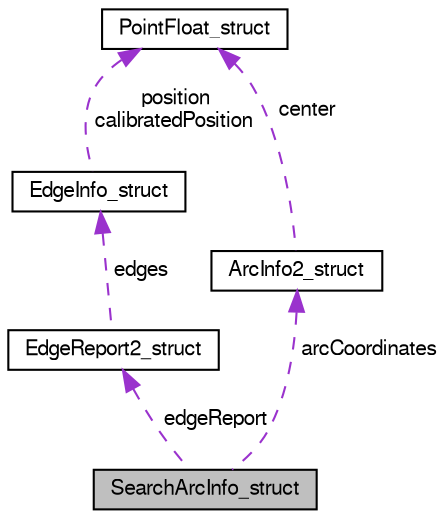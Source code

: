 digraph "SearchArcInfo_struct"
{
  bgcolor="transparent";
  edge [fontname="FreeSans",fontsize="10",labelfontname="FreeSans",labelfontsize="10"];
  node [fontname="FreeSans",fontsize="10",shape=record];
  Node1 [label="SearchArcInfo_struct",height=0.2,width=0.4,color="black", fillcolor="grey75", style="filled" fontcolor="black"];
  Node2 -> Node1 [dir="back",color="darkorchid3",fontsize="10",style="dashed",label=" edgeReport" ,fontname="FreeSans"];
  Node2 [label="EdgeReport2_struct",height=0.2,width=0.4,color="black",URL="$struct_edge_report2__struct.html"];
  Node3 -> Node2 [dir="back",color="darkorchid3",fontsize="10",style="dashed",label=" edges" ,fontname="FreeSans"];
  Node3 [label="EdgeInfo_struct",height=0.2,width=0.4,color="black",URL="$struct_edge_info__struct.html"];
  Node4 -> Node3 [dir="back",color="darkorchid3",fontsize="10",style="dashed",label=" position\ncalibratedPosition" ,fontname="FreeSans"];
  Node4 [label="PointFloat_struct",height=0.2,width=0.4,color="black",URL="$struct_point_float__struct.html"];
  Node5 -> Node1 [dir="back",color="darkorchid3",fontsize="10",style="dashed",label=" arcCoordinates" ,fontname="FreeSans"];
  Node5 [label="ArcInfo2_struct",height=0.2,width=0.4,color="black",URL="$struct_arc_info2__struct.html"];
  Node4 -> Node5 [dir="back",color="darkorchid3",fontsize="10",style="dashed",label=" center" ,fontname="FreeSans"];
}
